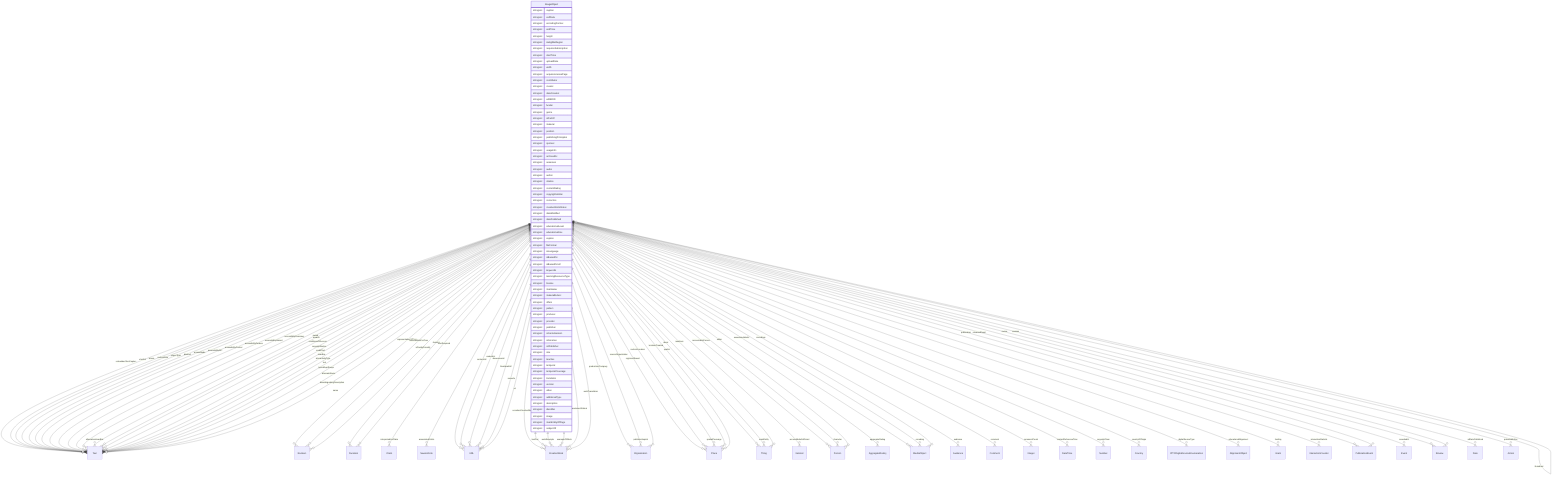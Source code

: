 erDiagram
ImageObject {
    stringList caption  
    stringList exifData  
    stringList encodingFormat  
    stringList endTime  
    stringList height  
    stringList ineligibleRegion  
    stringList requiresSubscription  
    stringList startTime  
    stringList uploadDate  
    stringList width  
    stringList acquireLicensePage  
    stringList contributor  
    stringList creator  
    stringList dateCreated  
    stringList editEIDR  
    stringList funder  
    stringList genre  
    stringList isPartOf  
    stringList material  
    stringList position  
    stringList publishingPrinciples  
    stringList sponsor  
    stringList usageInfo  
    stringList archivedAt  
    stringList assesses  
    stringList audio  
    stringList author  
    stringList citation  
    stringList contentRating  
    stringList copyrightHolder  
    stringList correction  
    stringList creativeWorkStatus  
    stringList dateModified  
    stringList datePublished  
    stringList educationalLevel  
    stringList educationalUse  
    stringList expires  
    stringList fileFormat  
    stringList inLanguage  
    stringList isBasedOn  
    stringList isBasedOnUrl  
    stringList keywords  
    stringList learningResourceType  
    stringList license  
    stringList maintainer  
    stringList materialExtent  
    stringList offers  
    stringList pattern  
    stringList producer  
    stringList provider  
    stringList publisher  
    stringList schemaVersion  
    stringList sdLicense  
    stringList sdPublisher  
    stringList size  
    stringList teaches  
    stringList temporal  
    stringList temporalCoverage  
    stringList translator  
    stringList version  
    stringList video  
    stringList additionalType  
    stringList description  
    stringList identifier  
    stringList image  
    stringList mainEntityOfPage  
    stringList subjectOf  
}

ImageObject ||--}o Text : "embeddedTextCaption"
ImageObject ||--}o Boolean : "representativeOfPage"
ImageObject ||--}o Duration : "duration"
ImageObject ||--}o Claim : "interpretedAsClaim"
ImageObject ||--}o Text : "sha256"
ImageObject ||--}o NewsArticle : "associatedArticle"
ImageObject ||--}o Text : "bitrate"
ImageObject ||--}o Text : "contentSize"
ImageObject ||--}o URL : "contentUrl"
ImageObject ||--}o URL : "embedUrl"
ImageObject ||--}o CreativeWork : "encodesCreativeWork"
ImageObject ||--}o Text : "playerType"
ImageObject ||--}o Organization : "productionCompany"
ImageObject ||--}o Place : "regionsAllowed"
ImageObject ||--}o Thing : "about"
ImageObject ||--}o Place : "contentLocation"
ImageObject ||--}o CreativeWork : "hasPart"
ImageObject ||--}o Thing : "mainEntity"
ImageObject ||--}o Place : "spatialCoverage"
ImageObject ||--}o CreativeWork : "workExample"
ImageObject ||--}o Text : "abstract"
ImageObject ||--}o Text : "accessMode"
ImageObject ||--}o ItemList : "accessModeSufficient"
ImageObject ||--}o Text : "accessibilityAPI"
ImageObject ||--}o Text : "accessibilityControl"
ImageObject ||--}o Text : "accessibilityFeature"
ImageObject ||--}o Text : "accessibilityHazard"
ImageObject ||--}o Text : "accessibilitySummary"
ImageObject ||--}o Person : "accountablePerson"
ImageObject ||--}o AggregateRating : "aggregateRating"
ImageObject ||--}o Text : "alternativeHeadline"
ImageObject ||--}o MediaObject : "associatedMedia"
ImageObject ||--}o Audience : "audience"
ImageObject ||--}o Text : "award"
ImageObject ||--}o Text : "awards"
ImageObject ||--}o Person : "character"
ImageObject ||--}o Comment : "comment"
ImageObject ||--}o Integer : "commentCount"
ImageObject ||--}o Text : "conditionsOfAccess"
ImageObject ||--}o DateTime : "contentReferenceTime"
ImageObject ||--}o Text : "copyrightNotice"
ImageObject ||--}o Number : "copyrightYear"
ImageObject ||--}o Country : "countryOfOrigin"
ImageObject ||--}o Text : "creditText"
ImageObject ||--}o IPTCDigitalSourceEnumeration : "digitalSourceType"
ImageObject ||--}o URL : "discussionUrl"
ImageObject ||--}o Person : "editor"
ImageObject ||--}o AlignmentObject : "educationalAlignment"
ImageObject ||--}o MediaObject : "encoding"
ImageObject ||--}o MediaObject : "encodings"
ImageObject ||--}o CreativeWork : "exampleOfWork"
ImageObject ||--}o Grant : "funding"
ImageObject ||--}o Text : "headline"
ImageObject ||--}o InteractionCounter : "interactionStatistic"
ImageObject ||--}o Text : "interactivityType"
ImageObject ||--}o Boolean : "isAccessibleForFree"
ImageObject ||--}o Boolean : "isFamilyFriendly"
ImageObject ||--}o Place : "locationCreated"
ImageObject ||--}o Thing : "mentions"
ImageObject ||--}o PublicationEvent : "publication"
ImageObject ||--}o Organization : "publisherImprint"
ImageObject ||--}o Event : "recordedAt"
ImageObject ||--}o PublicationEvent : "releasedEvent"
ImageObject ||--}o Review : "review"
ImageObject ||--}o Review : "reviews"
ImageObject ||--}o Date : "sdDatePublished"
ImageObject ||--}o Organization : "sourceOrganization"
ImageObject ||--}o Place : "spatial"
ImageObject ||--}o Text : "text"
ImageObject ||--}o ImageObject : "thumbnail"
ImageObject ||--}o URL : "thumbnailUrl"
ImageObject ||--}o Duration : "timeRequired"
ImageObject ||--}o CreativeWork : "translationOfWork"
ImageObject ||--}o Text : "typicalAgeRange"
ImageObject ||--}o CreativeWork : "workTranslation"
ImageObject ||--}o Text : "alternateName"
ImageObject ||--}o Text : "disambiguatingDescription"
ImageObject ||--}o Text : "name"
ImageObject ||--}o URL : "sameAs"
ImageObject ||--}o Action : "potentialAction"
ImageObject ||--}o URL : "url"